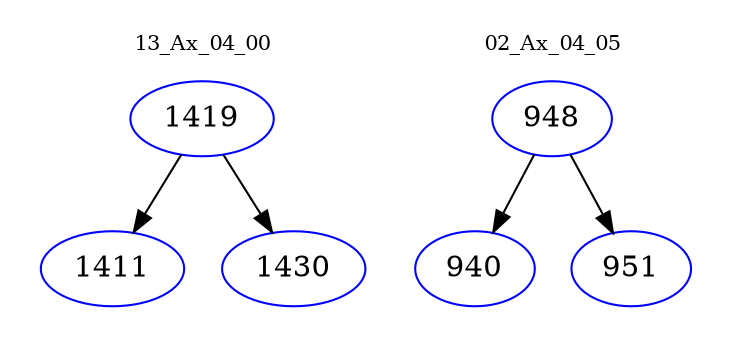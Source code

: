 digraph{
subgraph cluster_0 {
color = white
label = "13_Ax_04_00";
fontsize=10;
T0_1419 [label="1419", color="blue"]
T0_1419 -> T0_1411 [color="black"]
T0_1411 [label="1411", color="blue"]
T0_1419 -> T0_1430 [color="black"]
T0_1430 [label="1430", color="blue"]
}
subgraph cluster_1 {
color = white
label = "02_Ax_04_05";
fontsize=10;
T1_948 [label="948", color="blue"]
T1_948 -> T1_940 [color="black"]
T1_940 [label="940", color="blue"]
T1_948 -> T1_951 [color="black"]
T1_951 [label="951", color="blue"]
}
}
